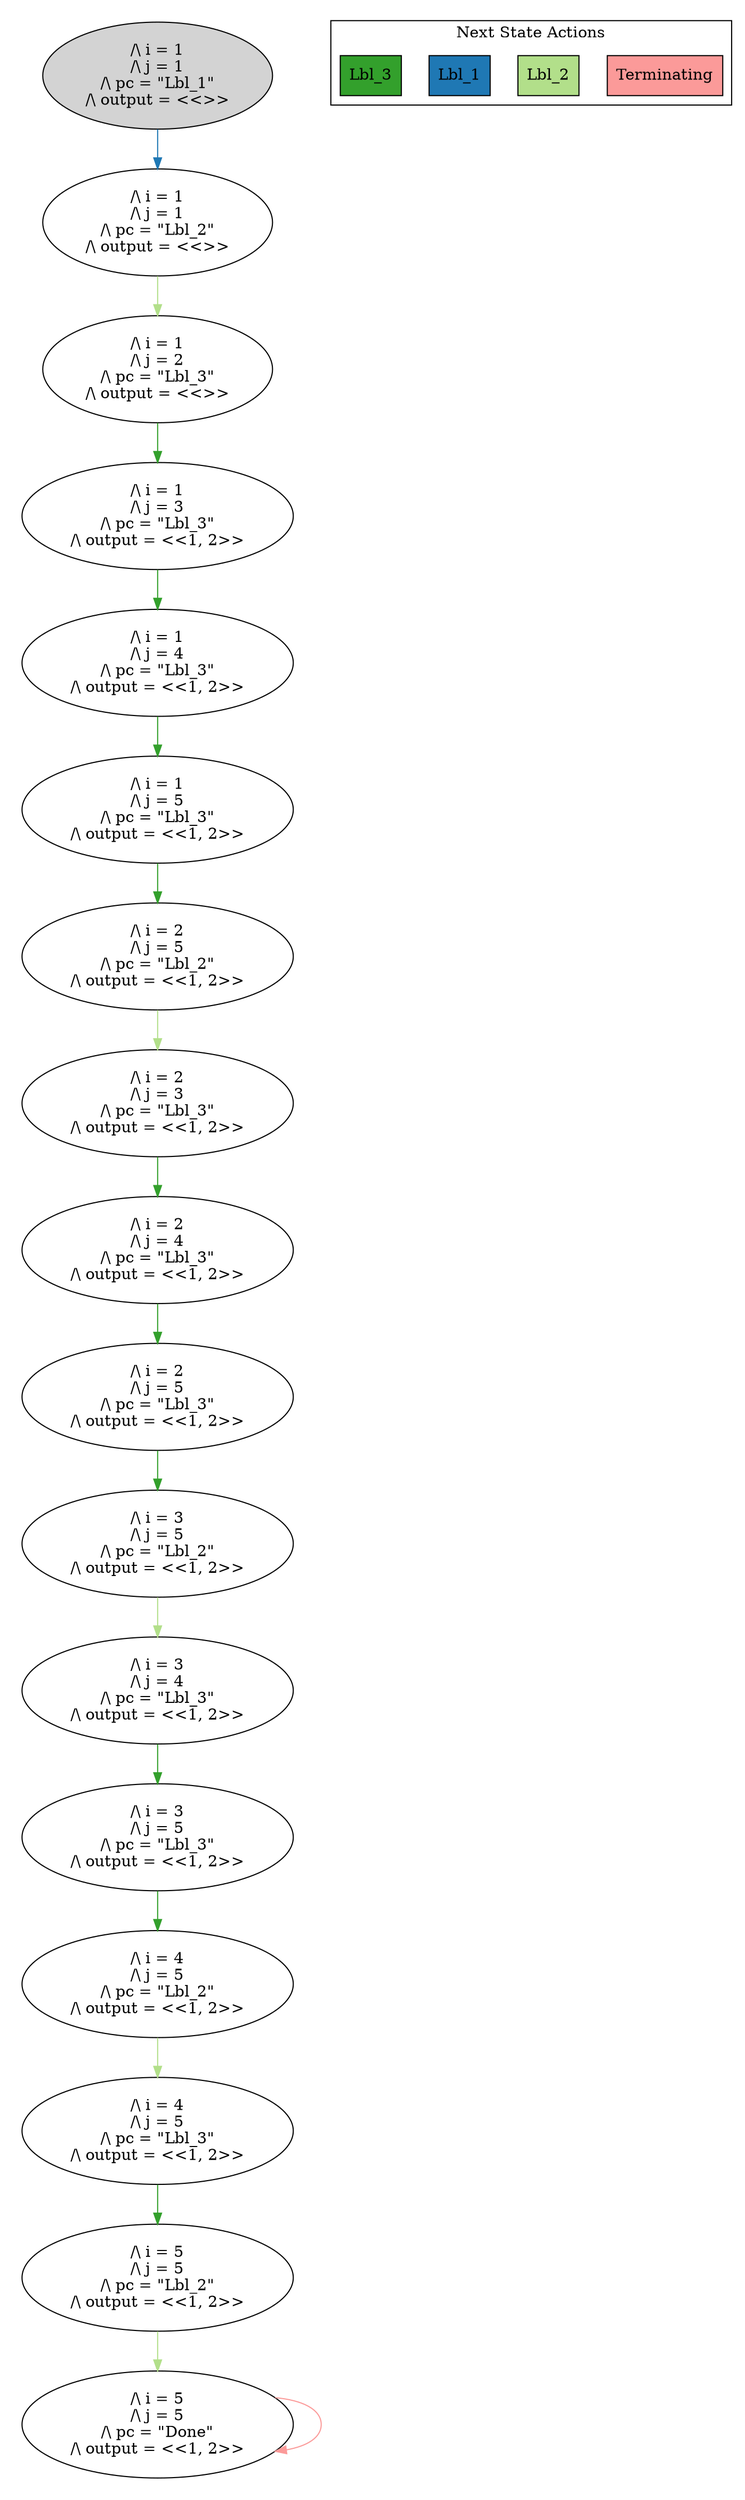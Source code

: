 strict digraph DiskGraph {
edge [colorscheme="paired12"]
nodesep=0.35;
subgraph cluster_graph {
color="white";
-2351597762079170772 [label="/\\ i = 1\n/\\ j = 1\n/\\ pc = \"Lbl_1\"\n/\\ output = <<>>",style = filled]
-2351597762079170772 -> 8579488792824803597 [label="",color="2",fontcolor="2"];
8579488792824803597 [label="/\\ i = 1\n/\\ j = 1\n/\\ pc = \"Lbl_2\"\n/\\ output = <<>>"];
8579488792824803597 -> 4924194438247128693 [label="",color="3",fontcolor="3"];
4924194438247128693 [label="/\\ i = 1\n/\\ j = 2\n/\\ pc = \"Lbl_3\"\n/\\ output = <<>>"];
4924194438247128693 -> 5878221894830066047 [label="",color="4",fontcolor="4"];
5878221894830066047 [label="/\\ i = 1\n/\\ j = 3\n/\\ pc = \"Lbl_3\"\n/\\ output = <<1, 2>>"];
5878221894830066047 -> -1801143556381189309 [label="",color="4",fontcolor="4"];
-1801143556381189309 [label="/\\ i = 1\n/\\ j = 4\n/\\ pc = \"Lbl_3\"\n/\\ output = <<1, 2>>"];
-1801143556381189309 -> 5577974148994745342 [label="",color="4",fontcolor="4"];
5577974148994745342 [label="/\\ i = 1\n/\\ j = 5\n/\\ pc = \"Lbl_3\"\n/\\ output = <<1, 2>>"];
5577974148994745342 -> -520702454056068116 [label="",color="4",fontcolor="4"];
-520702454056068116 [label="/\\ i = 2\n/\\ j = 5\n/\\ pc = \"Lbl_2\"\n/\\ output = <<1, 2>>"];
-520702454056068116 -> 1210332543383740049 [label="",color="3",fontcolor="3"];
1210332543383740049 [label="/\\ i = 2\n/\\ j = 3\n/\\ pc = \"Lbl_3\"\n/\\ output = <<1, 2>>"];
1210332543383740049 -> -6460033405293376339 [label="",color="4",fontcolor="4"];
-6460033405293376339 [label="/\\ i = 2\n/\\ j = 4\n/\\ pc = \"Lbl_3\"\n/\\ output = <<1, 2>>"];
-6460033405293376339 -> 878383678157902864 [label="",color="4",fontcolor="4"];
878383678157902864 [label="/\\ i = 2\n/\\ j = 5\n/\\ pc = \"Lbl_3\"\n/\\ output = <<1, 2>>"];
878383678157902864 -> -4039206040518666570 [label="",color="4",fontcolor="4"];
-4039206040518666570 [label="/\\ i = 3\n/\\ j = 5\n/\\ pc = \"Lbl_2\"\n/\\ output = <<1, 2>>"];
-4039206040518666570 -> -7390805312434781705 [label="",color="3",fontcolor="3"];
-7390805312434781705 [label="/\\ i = 3\n/\\ j = 4\n/\\ pc = \"Lbl_3\"\n/\\ output = <<1, 2>>"];
-7390805312434781705 -> 3677023262448015690 [label="",color="4",fontcolor="4"];
3677023262448015690 [label="/\\ i = 3\n/\\ j = 5\n/\\ pc = \"Lbl_3\"\n/\\ output = <<1, 2>>"];
3677023262448015690 -> 8824450135224054832 [label="",color="4",fontcolor="4"];
8824450135224054832 [label="/\\ i = 4\n/\\ j = 5\n/\\ pc = \"Lbl_2\"\n/\\ output = <<1, 2>>"];
8824450135224054832 -> -8178523687534232628 [label="",color="3",fontcolor="3"];
-8178523687534232628 [label="/\\ i = 4\n/\\ j = 5\n/\\ pc = \"Lbl_3\"\n/\\ output = <<1, 2>>"];
-8178523687534232628 -> 4990396053145057642 [label="",color="4",fontcolor="4"];
4990396053145057642 [label="/\\ i = 5\n/\\ j = 5\n/\\ pc = \"Lbl_2\"\n/\\ output = <<1, 2>>"];
4990396053145057642 -> -2492028051453454881 [label="",color="3",fontcolor="3"];
-2492028051453454881 [label="/\\ i = 5\n/\\ j = 5\n/\\ pc = \"Done\"\n/\\ output = <<1, 2>>"];
-2492028051453454881 -> -2492028051453454881 [label="",color="5",fontcolor="5"];
{rank = same; -2351597762079170772;}
{rank = same; 8579488792824803597;}
{rank = same; 4924194438247128693;}
{rank = same; 5878221894830066047;}
{rank = same; -1801143556381189309;}
{rank = same; 5577974148994745342;}
{rank = same; -520702454056068116;}
{rank = same; 1210332543383740049;}
{rank = same; -6460033405293376339;}
{rank = same; 878383678157902864;}
{rank = same; -4039206040518666570;}
{rank = same; -7390805312434781705;}
{rank = same; 3677023262448015690;}
{rank = same; 8824450135224054832;}
{rank = same; -8178523687534232628;}
{rank = same; 4990396053145057642;}
{rank = same; -2492028051453454881;}
}
subgraph cluster_legend {graph[style=bold];label = "Next State Actions" style="solid"
node [ labeljust="l",colorscheme="paired12",style=filled,shape=record ]
Terminating [label="Terminating",fillcolor=5]
Lbl_2 [label="Lbl_2",fillcolor=3]
Lbl_1 [label="Lbl_1",fillcolor=2]
Lbl_3 [label="Lbl_3",fillcolor=4]
}}